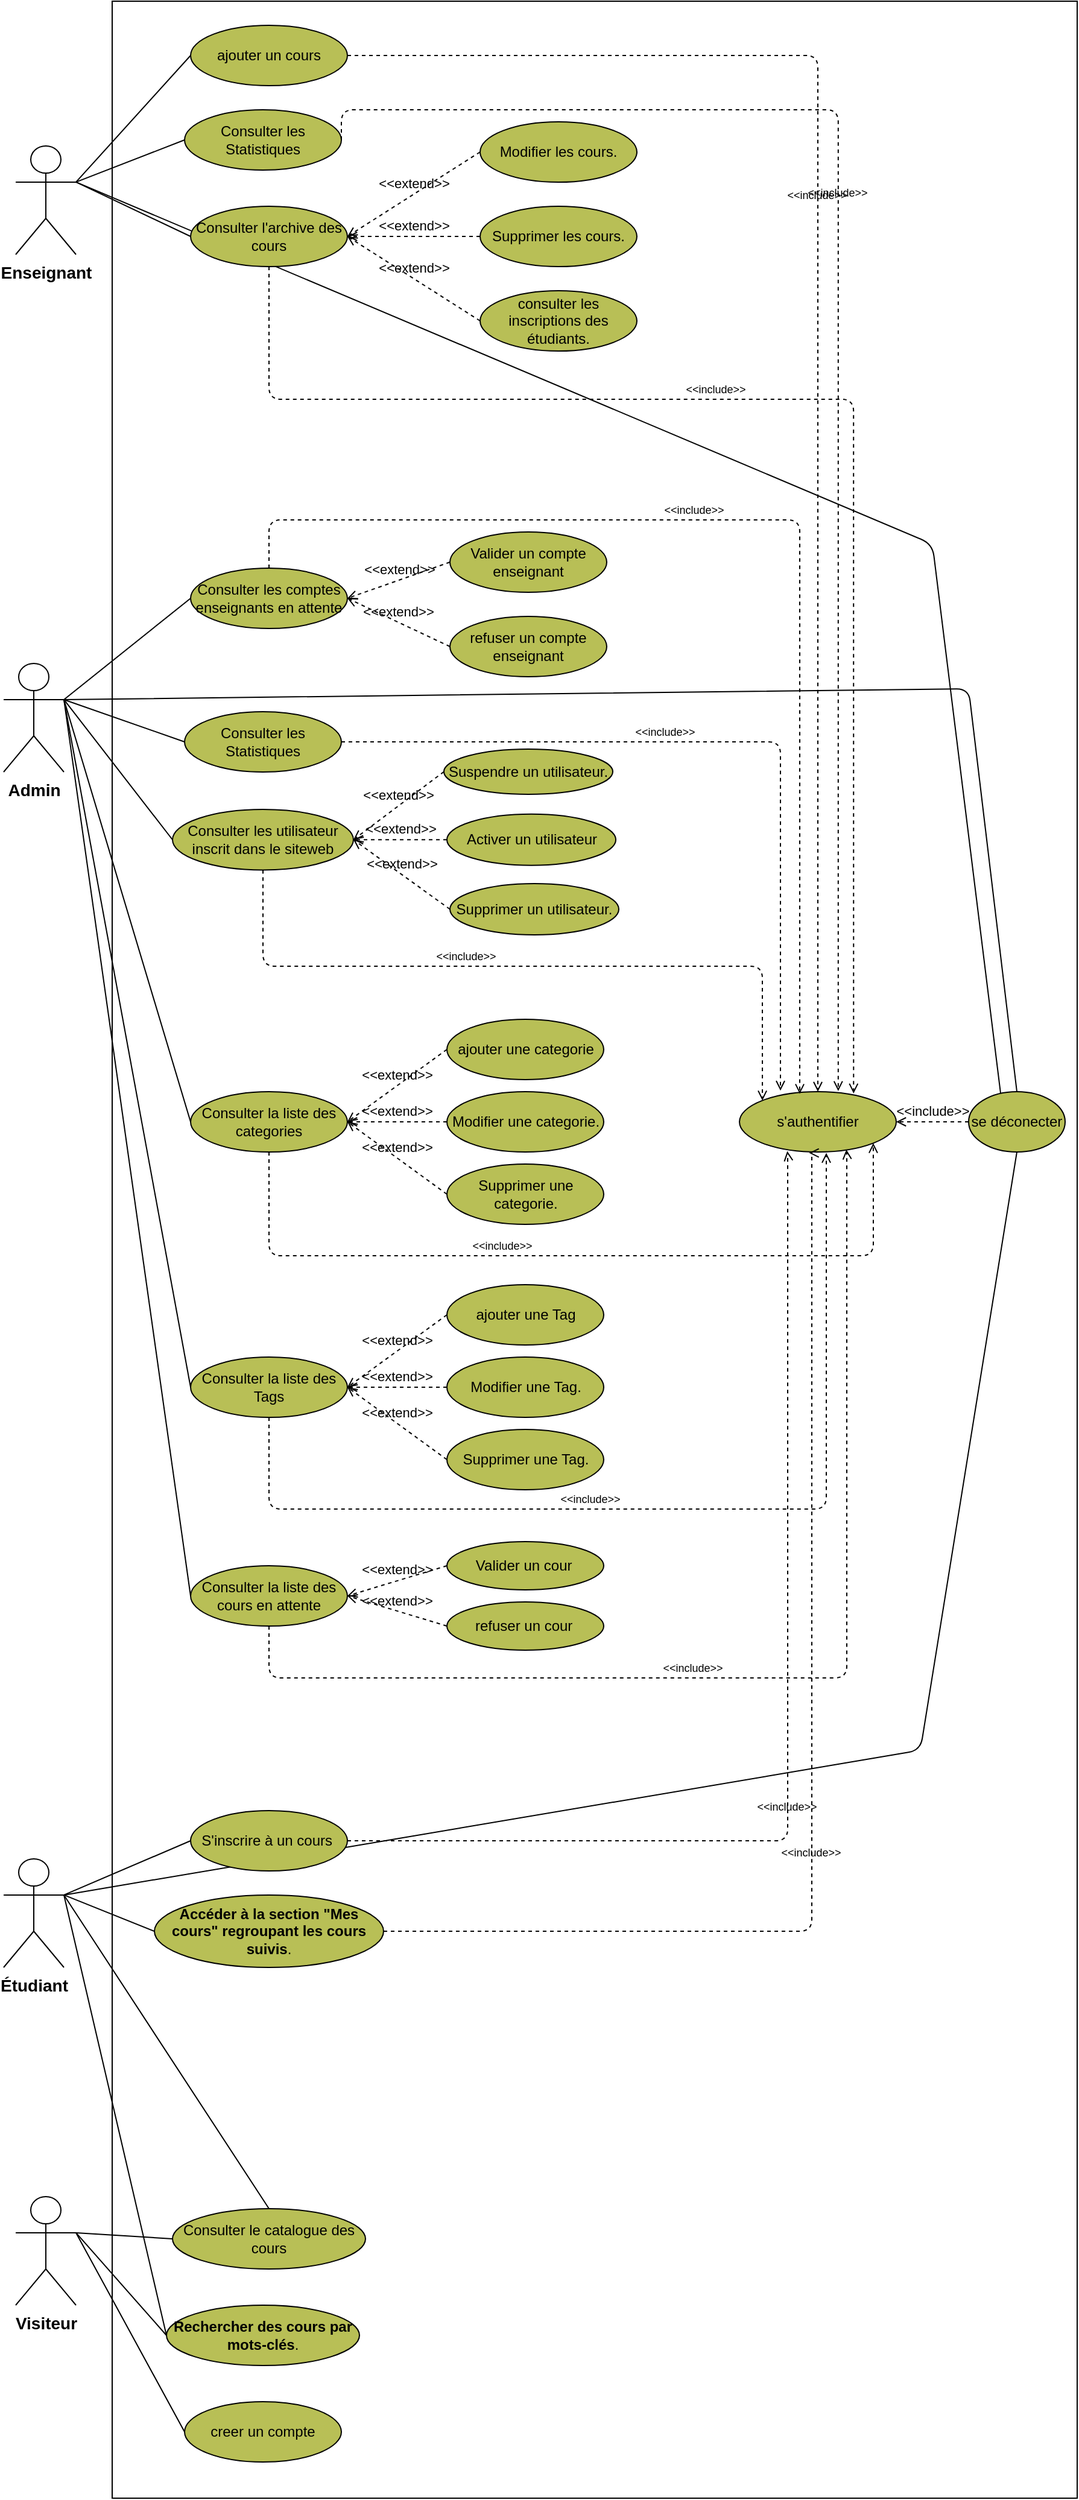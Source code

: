 <mxfile>
    <diagram id="_o7a_Rgqdpmq-Mc68ZD_" name="Page-1">
        <mxGraphModel dx="1980" dy="1408" grid="1" gridSize="10" guides="1" tooltips="1" connect="1" arrows="1" fold="1" page="1" pageScale="1" pageWidth="850" pageHeight="1100" math="0" shadow="0">
            <root>
                <mxCell id="0"/>
                <mxCell id="1" parent="0"/>
                <mxCell id="3" value="" style="rounded=0;whiteSpace=wrap;html=1;" parent="1" vertex="1">
                    <mxGeometry x="120" y="30" width="800" height="2070" as="geometry"/>
                </mxCell>
                <mxCell id="LYh1yNM5z3HZ3jnRtjPd-69" style="edgeStyle=none;html=1;exitX=1;exitY=0.333;exitDx=0;exitDy=0;exitPerimeter=0;endArrow=none;endFill=0;entryX=0;entryY=0.5;entryDx=0;entryDy=0;" parent="1" source="4" target="LYh1yNM5z3HZ3jnRtjPd-21" edge="1">
                    <mxGeometry relative="1" as="geometry">
                        <mxPoint x="160" y="1550" as="targetPoint"/>
                    </mxGeometry>
                </mxCell>
                <mxCell id="LYh1yNM5z3HZ3jnRtjPd-70" style="edgeStyle=none;html=1;exitX=1;exitY=0.333;exitDx=0;exitDy=0;exitPerimeter=0;entryX=0;entryY=0.5;entryDx=0;entryDy=0;endArrow=none;endFill=0;" parent="1" source="4" target="LYh1yNM5z3HZ3jnRtjPd-23" edge="1">
                    <mxGeometry relative="1" as="geometry">
                        <mxPoint x="154.68" y="1633.1" as="targetPoint"/>
                    </mxGeometry>
                </mxCell>
                <mxCell id="LYh1yNM5z3HZ3jnRtjPd-71" style="edgeStyle=none;html=1;exitX=1;exitY=0.333;exitDx=0;exitDy=0;exitPerimeter=0;entryX=0.5;entryY=0;entryDx=0;entryDy=0;endArrow=none;endFill=0;" parent="1" source="4" target="LYh1yNM5z3HZ3jnRtjPd-15" edge="1">
                    <mxGeometry relative="1" as="geometry">
                        <mxPoint x="150.0" y="1695" as="targetPoint"/>
                    </mxGeometry>
                </mxCell>
                <mxCell id="LYh1yNM5z3HZ3jnRtjPd-115" style="edgeStyle=none;html=1;exitX=1;exitY=0.333;exitDx=0;exitDy=0;exitPerimeter=0;entryX=0.5;entryY=1;entryDx=0;entryDy=0;endArrow=none;endFill=0;" parent="1" source="4" target="LYh1yNM5z3HZ3jnRtjPd-113" edge="1">
                    <mxGeometry relative="1" as="geometry">
                        <Array as="points">
                            <mxPoint x="790" y="1480"/>
                        </Array>
                    </mxGeometry>
                </mxCell>
                <mxCell id="4" value="&lt;span style=&quot;box-sizing: border-box; border: 0px solid; --tw-border-spacing-x: 0; --tw-border-spacing-y: 0; --tw-translate-x: 0; --tw-translate-y: 0; --tw-rotate: 0; --tw-skew-x: 0; --tw-skew-y: 0; --tw-scale-x: 1; --tw-scale-y: 1; --tw-pan-x: ; --tw-pan-y: ; --tw-pinch-zoom: ; --tw-scroll-snap-strictness: proximity; --tw-gradient-from-position: ; --tw-gradient-via-position: ; --tw-gradient-to-position: ; --tw-ordinal: ; --tw-slashed-zero: ; --tw-numeric-figure: ; --tw-numeric-spacing: ; --tw-numeric-fraction: ; --tw-ring-inset: ; --tw-ring-offset-width: 0px; --tw-ring-offset-color: #fff; --tw-ring-color: rgba(59,130,246,.5); --tw-ring-offset-shadow: 0 0 #0000; --tw-ring-shadow: 0 0 #0000; --tw-shadow: 0 0 #0000; --tw-shadow-colored: 0 0 #0000; --tw-blur: ; --tw-brightness: ; --tw-contrast: ; --tw-grayscale: ; --tw-hue-rotate: ; --tw-invert: ; --tw-saturate: ; --tw-sepia: ; --tw-drop-shadow: ; --tw-backdrop-blur: ; --tw-backdrop-brightness: ; --tw-backdrop-contrast: ; --tw-backdrop-grayscale: ; --tw-backdrop-hue-rotate: ; --tw-backdrop-invert: ; --tw-backdrop-opacity: ; --tw-backdrop-saturate: ; --tw-backdrop-sepia: ; --tw-contain-size: ; --tw-contain-layout: ; --tw-contain-paint: ; --tw-contain-style: ; font-weight: bolder; color: rgb(0, 0, 0); font-family: &amp;quot;Nunito Sans&amp;quot;, sans-serif; font-size: 14px; text-align: start; background-color: rgb(255, 255, 255);&quot;&gt;Étudiant&lt;/span&gt;" style="shape=umlActor;verticalLabelPosition=bottom;verticalAlign=top;html=1;outlineConnect=0;" parent="1" vertex="1">
                    <mxGeometry x="30" y="1570" width="50" height="90" as="geometry"/>
                </mxCell>
                <mxCell id="LYh1yNM5z3HZ3jnRtjPd-72" style="edgeStyle=none;html=1;exitX=1;exitY=0.333;exitDx=0;exitDy=0;exitPerimeter=0;entryX=0;entryY=0.5;entryDx=0;entryDy=0;endArrow=none;endFill=0;" parent="1" source="5" target="LYh1yNM5z3HZ3jnRtjPd-26" edge="1">
                    <mxGeometry relative="1" as="geometry"/>
                </mxCell>
                <mxCell id="LYh1yNM5z3HZ3jnRtjPd-73" style="edgeStyle=none;html=1;exitX=1;exitY=0.333;exitDx=0;exitDy=0;exitPerimeter=0;entryX=0;entryY=0.5;entryDx=0;entryDy=0;endArrow=none;endFill=0;" parent="1" source="5" target="LYh1yNM5z3HZ3jnRtjPd-30" edge="1">
                    <mxGeometry relative="1" as="geometry"/>
                </mxCell>
                <mxCell id="LYh1yNM5z3HZ3jnRtjPd-74" style="edgeStyle=none;html=1;exitX=1;exitY=0.333;exitDx=0;exitDy=0;exitPerimeter=0;entryX=0;entryY=0.5;entryDx=0;entryDy=0;endArrow=none;endFill=0;" parent="1" source="5" target="LYh1yNM5z3HZ3jnRtjPd-31" edge="1">
                    <mxGeometry relative="1" as="geometry"/>
                </mxCell>
                <mxCell id="LYh1yNM5z3HZ3jnRtjPd-117" style="edgeStyle=none;html=1;exitX=1;exitY=0.333;exitDx=0;exitDy=0;exitPerimeter=0;endArrow=none;endFill=0;entryX=0.332;entryY=0.035;entryDx=0;entryDy=0;entryPerimeter=0;" parent="1" source="5" target="LYh1yNM5z3HZ3jnRtjPd-113" edge="1">
                    <mxGeometry relative="1" as="geometry">
                        <Array as="points">
                            <mxPoint x="800" y="480"/>
                        </Array>
                    </mxGeometry>
                </mxCell>
                <mxCell id="5" value="&lt;span style=&quot;box-sizing: border-box; border: 0px solid; --tw-border-spacing-x: 0; --tw-border-spacing-y: 0; --tw-translate-x: 0; --tw-translate-y: 0; --tw-rotate: 0; --tw-skew-x: 0; --tw-skew-y: 0; --tw-scale-x: 1; --tw-scale-y: 1; --tw-pan-x: ; --tw-pan-y: ; --tw-pinch-zoom: ; --tw-scroll-snap-strictness: proximity; --tw-gradient-from-position: ; --tw-gradient-via-position: ; --tw-gradient-to-position: ; --tw-ordinal: ; --tw-slashed-zero: ; --tw-numeric-figure: ; --tw-numeric-spacing: ; --tw-numeric-fraction: ; --tw-ring-inset: ; --tw-ring-offset-width: 0px; --tw-ring-offset-color: #fff; --tw-ring-color: rgba(59,130,246,.5); --tw-ring-offset-shadow: 0 0 #0000; --tw-ring-shadow: 0 0 #0000; --tw-shadow: 0 0 #0000; --tw-shadow-colored: 0 0 #0000; --tw-blur: ; --tw-brightness: ; --tw-contrast: ; --tw-grayscale: ; --tw-hue-rotate: ; --tw-invert: ; --tw-saturate: ; --tw-sepia: ; --tw-drop-shadow: ; --tw-backdrop-blur: ; --tw-backdrop-brightness: ; --tw-backdrop-contrast: ; --tw-backdrop-grayscale: ; --tw-backdrop-hue-rotate: ; --tw-backdrop-invert: ; --tw-backdrop-opacity: ; --tw-backdrop-saturate: ; --tw-backdrop-sepia: ; --tw-contain-size: ; --tw-contain-layout: ; --tw-contain-paint: ; --tw-contain-style: ; font-weight: bolder; color: rgb(0, 0, 0); font-family: &amp;quot;Nunito Sans&amp;quot;, sans-serif; font-size: 14px; text-align: start; background-color: rgb(255, 255, 255);&quot;&gt;Enseignant&lt;/span&gt;" style="shape=umlActor;verticalLabelPosition=bottom;verticalAlign=top;html=1;outlineConnect=0;" parent="1" vertex="1">
                    <mxGeometry x="40" y="150" width="50" height="90" as="geometry"/>
                </mxCell>
                <mxCell id="LYh1yNM5z3HZ3jnRtjPd-61" style="edgeStyle=none;html=1;exitX=1;exitY=0.333;exitDx=0;exitDy=0;exitPerimeter=0;entryX=0;entryY=0.5;entryDx=0;entryDy=0;endArrow=none;endFill=0;" parent="1" source="6" target="LYh1yNM5z3HZ3jnRtjPd-43" edge="1">
                    <mxGeometry relative="1" as="geometry"/>
                </mxCell>
                <mxCell id="LYh1yNM5z3HZ3jnRtjPd-62" style="edgeStyle=none;html=1;exitX=1;exitY=0.333;exitDx=0;exitDy=0;exitPerimeter=0;entryX=0;entryY=0.5;entryDx=0;entryDy=0;endArrow=none;endFill=0;" parent="1" source="6" target="LYh1yNM5z3HZ3jnRtjPd-42" edge="1">
                    <mxGeometry relative="1" as="geometry"/>
                </mxCell>
                <mxCell id="LYh1yNM5z3HZ3jnRtjPd-63" style="edgeStyle=none;html=1;exitX=1;exitY=0.333;exitDx=0;exitDy=0;exitPerimeter=0;entryX=0;entryY=0.5;entryDx=0;entryDy=0;endArrow=none;endFill=0;" parent="1" source="6" target="LYh1yNM5z3HZ3jnRtjPd-36" edge="1">
                    <mxGeometry relative="1" as="geometry"/>
                </mxCell>
                <mxCell id="LYh1yNM5z3HZ3jnRtjPd-64" style="edgeStyle=none;html=1;exitX=1;exitY=0.333;exitDx=0;exitDy=0;exitPerimeter=0;entryX=0;entryY=0.5;entryDx=0;entryDy=0;endArrow=none;endFill=0;" parent="1" source="6" target="LYh1yNM5z3HZ3jnRtjPd-55" edge="1">
                    <mxGeometry relative="1" as="geometry"/>
                </mxCell>
                <mxCell id="LYh1yNM5z3HZ3jnRtjPd-65" style="edgeStyle=none;html=1;exitX=1;exitY=0.333;exitDx=0;exitDy=0;exitPerimeter=0;entryX=0;entryY=0.5;entryDx=0;entryDy=0;endArrow=none;endFill=0;" parent="1" source="6" target="LYh1yNM5z3HZ3jnRtjPd-56" edge="1">
                    <mxGeometry relative="1" as="geometry"/>
                </mxCell>
                <mxCell id="LYh1yNM5z3HZ3jnRtjPd-66" style="edgeStyle=none;html=1;exitX=1;exitY=0.333;exitDx=0;exitDy=0;exitPerimeter=0;entryX=0;entryY=0.5;entryDx=0;entryDy=0;endArrow=none;endFill=0;" parent="1" source="6" target="LYh1yNM5z3HZ3jnRtjPd-60" edge="1">
                    <mxGeometry relative="1" as="geometry"/>
                </mxCell>
                <mxCell id="LYh1yNM5z3HZ3jnRtjPd-116" style="edgeStyle=none;html=1;exitX=1;exitY=0.333;exitDx=0;exitDy=0;exitPerimeter=0;entryX=0.5;entryY=0;entryDx=0;entryDy=0;endArrow=none;endFill=0;" parent="1" source="6" target="LYh1yNM5z3HZ3jnRtjPd-113" edge="1">
                    <mxGeometry relative="1" as="geometry">
                        <Array as="points">
                            <mxPoint x="830" y="600"/>
                        </Array>
                    </mxGeometry>
                </mxCell>
                <mxCell id="6" value="&lt;span style=&quot;box-sizing: border-box; border: 0px solid; --tw-border-spacing-x: 0; --tw-border-spacing-y: 0; --tw-translate-x: 0; --tw-translate-y: 0; --tw-rotate: 0; --tw-skew-x: 0; --tw-skew-y: 0; --tw-scale-x: 1; --tw-scale-y: 1; --tw-pan-x: ; --tw-pan-y: ; --tw-pinch-zoom: ; --tw-scroll-snap-strictness: proximity; --tw-gradient-from-position: ; --tw-gradient-via-position: ; --tw-gradient-to-position: ; --tw-ordinal: ; --tw-slashed-zero: ; --tw-numeric-figure: ; --tw-numeric-spacing: ; --tw-numeric-fraction: ; --tw-ring-inset: ; --tw-ring-offset-width: 0px; --tw-ring-offset-color: #fff; --tw-ring-color: rgba(59,130,246,.5); --tw-ring-offset-shadow: 0 0 #0000; --tw-ring-shadow: 0 0 #0000; --tw-shadow: 0 0 #0000; --tw-shadow-colored: 0 0 #0000; --tw-blur: ; --tw-brightness: ; --tw-contrast: ; --tw-grayscale: ; --tw-hue-rotate: ; --tw-invert: ; --tw-saturate: ; --tw-sepia: ; --tw-drop-shadow: ; --tw-backdrop-blur: ; --tw-backdrop-brightness: ; --tw-backdrop-contrast: ; --tw-backdrop-grayscale: ; --tw-backdrop-hue-rotate: ; --tw-backdrop-invert: ; --tw-backdrop-opacity: ; --tw-backdrop-saturate: ; --tw-backdrop-sepia: ; --tw-contain-size: ; --tw-contain-layout: ; --tw-contain-paint: ; --tw-contain-style: ; font-weight: bolder; color: rgb(0, 0, 0); font-family: &amp;quot;Nunito Sans&amp;quot;, sans-serif; font-size: 14px; text-align: start; background-color: rgb(255, 255, 255);&quot;&gt;Admin&lt;/span&gt;" style="shape=umlActor;verticalLabelPosition=bottom;verticalAlign=top;html=1;outlineConnect=0;" parent="1" vertex="1">
                    <mxGeometry x="30" y="579" width="50" height="90" as="geometry"/>
                </mxCell>
                <mxCell id="LYh1yNM5z3HZ3jnRtjPd-67" style="edgeStyle=none;html=1;exitX=1;exitY=0.333;exitDx=0;exitDy=0;exitPerimeter=0;entryX=0;entryY=0.5;entryDx=0;entryDy=0;endArrow=none;endFill=0;" parent="1" source="7" target="LYh1yNM5z3HZ3jnRtjPd-15" edge="1">
                    <mxGeometry relative="1" as="geometry"/>
                </mxCell>
                <mxCell id="LYh1yNM5z3HZ3jnRtjPd-68" style="edgeStyle=none;html=1;exitX=1;exitY=0.333;exitDx=0;exitDy=0;exitPerimeter=0;entryX=0;entryY=0.5;entryDx=0;entryDy=0;endArrow=none;endFill=0;" parent="1" source="7" target="LYh1yNM5z3HZ3jnRtjPd-17" edge="1">
                    <mxGeometry relative="1" as="geometry"/>
                </mxCell>
                <mxCell id="LYh1yNM5z3HZ3jnRtjPd-112" style="edgeStyle=none;html=1;exitX=1;exitY=0.333;exitDx=0;exitDy=0;exitPerimeter=0;entryX=0;entryY=0.5;entryDx=0;entryDy=0;endArrow=none;endFill=0;" parent="1" source="7" target="LYh1yNM5z3HZ3jnRtjPd-111" edge="1">
                    <mxGeometry relative="1" as="geometry"/>
                </mxCell>
                <mxCell id="7" value="&lt;span style=&quot;box-sizing: border-box; border: 0px solid; --tw-border-spacing-x: 0; --tw-border-spacing-y: 0; --tw-translate-x: 0; --tw-translate-y: 0; --tw-rotate: 0; --tw-skew-x: 0; --tw-skew-y: 0; --tw-scale-x: 1; --tw-scale-y: 1; --tw-pan-x: ; --tw-pan-y: ; --tw-pinch-zoom: ; --tw-scroll-snap-strictness: proximity; --tw-gradient-from-position: ; --tw-gradient-via-position: ; --tw-gradient-to-position: ; --tw-ordinal: ; --tw-slashed-zero: ; --tw-numeric-figure: ; --tw-numeric-spacing: ; --tw-numeric-fraction: ; --tw-ring-inset: ; --tw-ring-offset-width: 0px; --tw-ring-offset-color: #fff; --tw-ring-color: rgba(59,130,246,.5); --tw-ring-offset-shadow: 0 0 #0000; --tw-ring-shadow: 0 0 #0000; --tw-shadow: 0 0 #0000; --tw-shadow-colored: 0 0 #0000; --tw-blur: ; --tw-brightness: ; --tw-contrast: ; --tw-grayscale: ; --tw-hue-rotate: ; --tw-invert: ; --tw-saturate: ; --tw-sepia: ; --tw-drop-shadow: ; --tw-backdrop-blur: ; --tw-backdrop-brightness: ; --tw-backdrop-contrast: ; --tw-backdrop-grayscale: ; --tw-backdrop-hue-rotate: ; --tw-backdrop-invert: ; --tw-backdrop-opacity: ; --tw-backdrop-saturate: ; --tw-backdrop-sepia: ; --tw-contain-size: ; --tw-contain-layout: ; --tw-contain-paint: ; --tw-contain-style: ; font-weight: bolder; color: rgb(0, 0, 0); font-family: &amp;quot;Nunito Sans&amp;quot;, sans-serif; font-size: 14px; text-align: start; background-color: rgb(255, 255, 255);&quot;&gt;Visiteur&lt;/span&gt;" style="shape=umlActor;verticalLabelPosition=bottom;verticalAlign=top;html=1;outlineConnect=0;" parent="1" vertex="1">
                    <mxGeometry x="40" y="1850" width="50" height="90" as="geometry"/>
                </mxCell>
                <mxCell id="LYh1yNM5z3HZ3jnRtjPd-15" value="Consulter le catalogue des cours" style="ellipse;whiteSpace=wrap;html=1;fillColor=#B8BF56;" parent="1" vertex="1">
                    <mxGeometry x="170" y="1860" width="160" height="50" as="geometry"/>
                </mxCell>
                <mxCell id="LYh1yNM5z3HZ3jnRtjPd-17" value="&lt;strong&gt;Rechercher des cours par mots-clés&lt;/strong&gt;." style="ellipse;whiteSpace=wrap;html=1;fillColor=#B8BF56;" parent="1" vertex="1">
                    <mxGeometry x="165" y="1940" width="160" height="50" as="geometry"/>
                </mxCell>
                <mxCell id="LYh1yNM5z3HZ3jnRtjPd-21" value="S'inscrire à un cours&amp;nbsp;" style="ellipse;whiteSpace=wrap;html=1;fillColor=#B8BF56;" parent="1" vertex="1">
                    <mxGeometry x="185" y="1530" width="130" height="50" as="geometry"/>
                </mxCell>
                <mxCell id="LYh1yNM5z3HZ3jnRtjPd-23" value="&lt;strong&gt;Accéder à la section &quot;Mes cours&quot; regroupant les cours suivis&lt;/strong&gt;." style="ellipse;whiteSpace=wrap;html=1;fillColor=#B8BF56;" parent="1" vertex="1">
                    <mxGeometry x="155" y="1600" width="190" height="60" as="geometry"/>
                </mxCell>
                <mxCell id="LYh1yNM5z3HZ3jnRtjPd-26" value="ajouter un cours" style="ellipse;whiteSpace=wrap;html=1;fillColor=#B8BF56;" parent="1" vertex="1">
                    <mxGeometry x="185" y="50" width="130" height="50" as="geometry"/>
                </mxCell>
                <mxCell id="LYh1yNM5z3HZ3jnRtjPd-27" value="Supprimer les cours." style="ellipse;whiteSpace=wrap;html=1;fillColor=#B8BF56;" parent="1" vertex="1">
                    <mxGeometry x="425" y="200" width="130" height="50" as="geometry"/>
                </mxCell>
                <mxCell id="LYh1yNM5z3HZ3jnRtjPd-29" value="Modifier les cours." style="ellipse;whiteSpace=wrap;html=1;fillColor=#B8BF56;" parent="1" vertex="1">
                    <mxGeometry x="425" y="130" width="130" height="50" as="geometry"/>
                </mxCell>
                <mxCell id="LYh1yNM5z3HZ3jnRtjPd-30" value="Consulter les Statistiques" style="ellipse;whiteSpace=wrap;html=1;fillColor=#B8BF56;" parent="1" vertex="1">
                    <mxGeometry x="180" y="120" width="130" height="50" as="geometry"/>
                </mxCell>
                <mxCell id="LYh1yNM5z3HZ3jnRtjPd-31" value="Consulter l'archive des cours" style="ellipse;whiteSpace=wrap;html=1;fillColor=#B8BF56;" parent="1" vertex="1">
                    <mxGeometry x="185" y="200" width="130" height="50" as="geometry"/>
                </mxCell>
                <mxCell id="LYh1yNM5z3HZ3jnRtjPd-32" value="consulter les inscriptions des étudiants." style="ellipse;whiteSpace=wrap;html=1;fillColor=#B8BF56;" parent="1" vertex="1">
                    <mxGeometry x="425" y="270" width="130" height="50" as="geometry"/>
                </mxCell>
                <mxCell id="LYh1yNM5z3HZ3jnRtjPd-33" value="Valider un compte enseignant" style="ellipse;whiteSpace=wrap;html=1;fillColor=#B8BF56;" parent="1" vertex="1">
                    <mxGeometry x="400" y="470" width="130" height="50" as="geometry"/>
                </mxCell>
                <mxCell id="LYh1yNM5z3HZ3jnRtjPd-36" value="Consulter les utilisateur inscrit dans le siteweb" style="ellipse;whiteSpace=wrap;html=1;fillColor=#B8BF56;" parent="1" vertex="1">
                    <mxGeometry x="170" y="700" width="150" height="50.25" as="geometry"/>
                </mxCell>
                <mxCell id="LYh1yNM5z3HZ3jnRtjPd-38" value="Activer un utilisateur" style="ellipse;whiteSpace=wrap;html=1;fillColor=#B8BF56;" parent="1" vertex="1">
                    <mxGeometry x="397.5" y="703.88" width="140" height="42.5" as="geometry"/>
                </mxCell>
                <mxCell id="LYh1yNM5z3HZ3jnRtjPd-40" value="Supprimer un utilisateur." style="ellipse;whiteSpace=wrap;html=1;fillColor=#B8BF56;" parent="1" vertex="1">
                    <mxGeometry x="400" y="761.5" width="140" height="42.5" as="geometry"/>
                </mxCell>
                <mxCell id="LYh1yNM5z3HZ3jnRtjPd-41" value="Suspendre un utilisateur." style="ellipse;whiteSpace=wrap;html=1;fillColor=#B8BF56;" parent="1" vertex="1">
                    <mxGeometry x="395" y="650" width="140" height="37.5" as="geometry"/>
                </mxCell>
                <mxCell id="LYh1yNM5z3HZ3jnRtjPd-42" value="Consulter les Statistiques" style="ellipse;whiteSpace=wrap;html=1;fillColor=#B8BF56;" parent="1" vertex="1">
                    <mxGeometry x="180" y="619" width="130" height="50" as="geometry"/>
                </mxCell>
                <mxCell id="LYh1yNM5z3HZ3jnRtjPd-43" value="Consulter les comptes enseignants en attente" style="ellipse;whiteSpace=wrap;html=1;fillColor=#B8BF56;" parent="1" vertex="1">
                    <mxGeometry x="185" y="500" width="130" height="50" as="geometry"/>
                </mxCell>
                <mxCell id="LYh1yNM5z3HZ3jnRtjPd-45" value="refuser un compte enseignant" style="ellipse;whiteSpace=wrap;html=1;fillColor=#B8BF56;" parent="1" vertex="1">
                    <mxGeometry x="400" y="540" width="130" height="50" as="geometry"/>
                </mxCell>
                <mxCell id="LYh1yNM5z3HZ3jnRtjPd-46" value="ajouter une categorie" style="ellipse;whiteSpace=wrap;html=1;fillColor=#B8BF56;" parent="1" vertex="1">
                    <mxGeometry x="397.5" y="874" width="130" height="50" as="geometry"/>
                </mxCell>
                <mxCell id="LYh1yNM5z3HZ3jnRtjPd-47" value="Supprimer une categorie." style="ellipse;whiteSpace=wrap;html=1;fillColor=#B8BF56;" parent="1" vertex="1">
                    <mxGeometry x="397.5" y="994" width="130" height="50" as="geometry"/>
                </mxCell>
                <mxCell id="LYh1yNM5z3HZ3jnRtjPd-48" value="Modifier une categorie." style="ellipse;whiteSpace=wrap;html=1;fillColor=#B8BF56;" parent="1" vertex="1">
                    <mxGeometry x="397.5" y="934" width="130" height="50" as="geometry"/>
                </mxCell>
                <mxCell id="LYh1yNM5z3HZ3jnRtjPd-49" value="ajouter une Tag" style="ellipse;whiteSpace=wrap;html=1;fillColor=#B8BF56;" parent="1" vertex="1">
                    <mxGeometry x="397.5" y="1094" width="130" height="50" as="geometry"/>
                </mxCell>
                <mxCell id="LYh1yNM5z3HZ3jnRtjPd-50" value="Supprimer une Tag." style="ellipse;whiteSpace=wrap;html=1;fillColor=#B8BF56;" parent="1" vertex="1">
                    <mxGeometry x="397.5" y="1214" width="130" height="50" as="geometry"/>
                </mxCell>
                <mxCell id="LYh1yNM5z3HZ3jnRtjPd-51" value="Modifier une Tag." style="ellipse;whiteSpace=wrap;html=1;fillColor=#B8BF56;" parent="1" vertex="1">
                    <mxGeometry x="397.5" y="1154" width="130" height="50" as="geometry"/>
                </mxCell>
                <mxCell id="LYh1yNM5z3HZ3jnRtjPd-52" value="Valider un cour&amp;nbsp;" style="ellipse;whiteSpace=wrap;html=1;fillColor=#B8BF56;" parent="1" vertex="1">
                    <mxGeometry x="397.5" y="1307" width="130" height="40" as="geometry"/>
                </mxCell>
                <mxCell id="LYh1yNM5z3HZ3jnRtjPd-53" value="refuser un cour&amp;nbsp;" style="ellipse;whiteSpace=wrap;html=1;fillColor=#B8BF56;" parent="1" vertex="1">
                    <mxGeometry x="397.5" y="1357" width="130" height="40" as="geometry"/>
                </mxCell>
                <mxCell id="LYh1yNM5z3HZ3jnRtjPd-55" value="Consulter la liste des categories" style="ellipse;whiteSpace=wrap;html=1;fillColor=#B8BF56;" parent="1" vertex="1">
                    <mxGeometry x="185" y="934" width="130" height="50" as="geometry"/>
                </mxCell>
                <mxCell id="LYh1yNM5z3HZ3jnRtjPd-56" value="Consulter la liste des Tags" style="ellipse;whiteSpace=wrap;html=1;fillColor=#B8BF56;" parent="1" vertex="1">
                    <mxGeometry x="185" y="1154" width="130" height="50" as="geometry"/>
                </mxCell>
                <mxCell id="LYh1yNM5z3HZ3jnRtjPd-60" value="Consulter la liste des cours en attente" style="ellipse;whiteSpace=wrap;html=1;fillColor=#B8BF56;" parent="1" vertex="1">
                    <mxGeometry x="185" y="1327" width="130" height="50" as="geometry"/>
                </mxCell>
                <mxCell id="LYh1yNM5z3HZ3jnRtjPd-75" style="edgeStyle=none;html=1;exitX=1;exitY=0.333;exitDx=0;exitDy=0;exitPerimeter=0;entryX=0;entryY=0.5;entryDx=0;entryDy=0;endArrow=none;endFill=0;" parent="1" source="4" target="LYh1yNM5z3HZ3jnRtjPd-17" edge="1">
                    <mxGeometry relative="1" as="geometry">
                        <mxPoint x="90.0" y="1610" as="sourcePoint"/>
                        <mxPoint x="270.0" y="1870" as="targetPoint"/>
                    </mxGeometry>
                </mxCell>
                <mxCell id="LYh1yNM5z3HZ3jnRtjPd-77" value="&amp;lt;&amp;lt;extend&amp;gt;&amp;gt;" style="html=1;verticalAlign=bottom;labelBackgroundColor=none;endArrow=open;endFill=0;dashed=1;entryX=1;entryY=0.5;entryDx=0;entryDy=0;exitX=0;exitY=0.5;exitDx=0;exitDy=0;" parent="1" source="LYh1yNM5z3HZ3jnRtjPd-29" target="LYh1yNM5z3HZ3jnRtjPd-31" edge="1">
                    <mxGeometry width="160" relative="1" as="geometry">
                        <mxPoint x="420" y="310" as="sourcePoint"/>
                        <mxPoint x="580" y="310" as="targetPoint"/>
                        <mxPoint as="offset"/>
                    </mxGeometry>
                </mxCell>
                <mxCell id="LYh1yNM5z3HZ3jnRtjPd-78" value="&amp;lt;&amp;lt;extend&amp;gt;&amp;gt;" style="html=1;verticalAlign=bottom;labelBackgroundColor=none;endArrow=open;endFill=0;dashed=1;exitX=0;exitY=0.5;exitDx=0;exitDy=0;entryX=1;entryY=0.5;entryDx=0;entryDy=0;" parent="1" source="LYh1yNM5z3HZ3jnRtjPd-27" target="LYh1yNM5z3HZ3jnRtjPd-31" edge="1">
                    <mxGeometry width="160" relative="1" as="geometry">
                        <mxPoint x="375.0" y="200.0" as="sourcePoint"/>
                        <mxPoint x="320" y="230" as="targetPoint"/>
                        <mxPoint as="offset"/>
                    </mxGeometry>
                </mxCell>
                <mxCell id="LYh1yNM5z3HZ3jnRtjPd-80" value="&amp;lt;&amp;lt;extend&amp;gt;&amp;gt;" style="html=1;verticalAlign=bottom;labelBackgroundColor=none;endArrow=open;endFill=0;dashed=1;exitX=0;exitY=0.5;exitDx=0;exitDy=0;entryX=1;entryY=0.5;entryDx=0;entryDy=0;" parent="1" source="LYh1yNM5z3HZ3jnRtjPd-32" target="LYh1yNM5z3HZ3jnRtjPd-31" edge="1">
                    <mxGeometry width="160" relative="1" as="geometry">
                        <mxPoint x="360.0" y="245" as="sourcePoint"/>
                        <mxPoint x="325.0" y="235.0" as="targetPoint"/>
                        <mxPoint as="offset"/>
                    </mxGeometry>
                </mxCell>
                <mxCell id="LYh1yNM5z3HZ3jnRtjPd-81" value="&amp;lt;&amp;lt;extend&amp;gt;&amp;gt;" style="html=1;verticalAlign=bottom;labelBackgroundColor=none;endArrow=open;endFill=0;dashed=1;entryX=1;entryY=0.5;entryDx=0;entryDy=0;exitX=0;exitY=0.5;exitDx=0;exitDy=0;" parent="1" source="LYh1yNM5z3HZ3jnRtjPd-38" target="LYh1yNM5z3HZ3jnRtjPd-36" edge="1">
                    <mxGeometry width="160" relative="1" as="geometry">
                        <mxPoint x="365" y="665.0" as="sourcePoint"/>
                        <mxPoint x="255" y="735" as="targetPoint"/>
                        <mxPoint as="offset"/>
                    </mxGeometry>
                </mxCell>
                <mxCell id="LYh1yNM5z3HZ3jnRtjPd-82" value="&amp;lt;&amp;lt;extend&amp;gt;&amp;gt;" style="html=1;verticalAlign=bottom;labelBackgroundColor=none;endArrow=open;endFill=0;dashed=1;exitX=0;exitY=0.5;exitDx=0;exitDy=0;entryX=1;entryY=0.5;entryDx=0;entryDy=0;" parent="1" source="LYh1yNM5z3HZ3jnRtjPd-41" target="LYh1yNM5z3HZ3jnRtjPd-36" edge="1">
                    <mxGeometry width="160" relative="1" as="geometry">
                        <mxPoint x="365" y="735" as="sourcePoint"/>
                        <mxPoint x="255" y="735" as="targetPoint"/>
                        <mxPoint as="offset"/>
                    </mxGeometry>
                </mxCell>
                <mxCell id="LYh1yNM5z3HZ3jnRtjPd-83" value="&amp;lt;&amp;lt;extend&amp;gt;&amp;gt;" style="html=1;verticalAlign=bottom;labelBackgroundColor=none;endArrow=open;endFill=0;dashed=1;exitX=0;exitY=0.5;exitDx=0;exitDy=0;entryX=1;entryY=0.5;entryDx=0;entryDy=0;" parent="1" source="LYh1yNM5z3HZ3jnRtjPd-40" target="LYh1yNM5z3HZ3jnRtjPd-36" edge="1">
                    <mxGeometry width="160" relative="1" as="geometry">
                        <mxPoint x="365" y="805" as="sourcePoint"/>
                        <mxPoint x="255" y="735" as="targetPoint"/>
                        <mxPoint as="offset"/>
                    </mxGeometry>
                </mxCell>
                <mxCell id="LYh1yNM5z3HZ3jnRtjPd-84" value="&amp;lt;&amp;lt;extend&amp;gt;&amp;gt;" style="html=1;verticalAlign=bottom;labelBackgroundColor=none;endArrow=open;endFill=0;dashed=1;entryX=1;entryY=0.5;entryDx=0;entryDy=0;exitX=0;exitY=0.5;exitDx=0;exitDy=0;" parent="1" source="LYh1yNM5z3HZ3jnRtjPd-46" target="LYh1yNM5z3HZ3jnRtjPd-55" edge="1">
                    <mxGeometry width="160" relative="1" as="geometry">
                        <mxPoint x="405" y="895.0" as="sourcePoint"/>
                        <mxPoint x="295" y="965" as="targetPoint"/>
                        <mxPoint as="offset"/>
                    </mxGeometry>
                </mxCell>
                <mxCell id="LYh1yNM5z3HZ3jnRtjPd-85" value="&amp;lt;&amp;lt;extend&amp;gt;&amp;gt;" style="html=1;verticalAlign=bottom;labelBackgroundColor=none;endArrow=open;endFill=0;dashed=1;exitX=0;exitY=0.5;exitDx=0;exitDy=0;entryX=1;entryY=0.5;entryDx=0;entryDy=0;" parent="1" source="LYh1yNM5z3HZ3jnRtjPd-48" target="LYh1yNM5z3HZ3jnRtjPd-55" edge="1">
                    <mxGeometry width="160" relative="1" as="geometry">
                        <mxPoint x="405" y="965" as="sourcePoint"/>
                        <mxPoint x="295" y="965" as="targetPoint"/>
                        <mxPoint as="offset"/>
                    </mxGeometry>
                </mxCell>
                <mxCell id="LYh1yNM5z3HZ3jnRtjPd-86" value="&amp;lt;&amp;lt;extend&amp;gt;&amp;gt;" style="html=1;verticalAlign=bottom;labelBackgroundColor=none;endArrow=open;endFill=0;dashed=1;exitX=0;exitY=0.5;exitDx=0;exitDy=0;entryX=1;entryY=0.5;entryDx=0;entryDy=0;" parent="1" source="LYh1yNM5z3HZ3jnRtjPd-47" target="LYh1yNM5z3HZ3jnRtjPd-55" edge="1">
                    <mxGeometry width="160" relative="1" as="geometry">
                        <mxPoint x="405" y="1035" as="sourcePoint"/>
                        <mxPoint x="295" y="965" as="targetPoint"/>
                        <mxPoint as="offset"/>
                    </mxGeometry>
                </mxCell>
                <mxCell id="LYh1yNM5z3HZ3jnRtjPd-87" value="&amp;lt;&amp;lt;extend&amp;gt;&amp;gt;" style="html=1;verticalAlign=bottom;labelBackgroundColor=none;endArrow=open;endFill=0;dashed=1;entryX=1;entryY=0.5;entryDx=0;entryDy=0;exitX=0;exitY=0.5;exitDx=0;exitDy=0;" parent="1" source="LYh1yNM5z3HZ3jnRtjPd-49" target="LYh1yNM5z3HZ3jnRtjPd-56" edge="1">
                    <mxGeometry width="160" relative="1" as="geometry">
                        <mxPoint x="385" y="1115" as="sourcePoint"/>
                        <mxPoint x="275" y="1185" as="targetPoint"/>
                        <mxPoint as="offset"/>
                    </mxGeometry>
                </mxCell>
                <mxCell id="LYh1yNM5z3HZ3jnRtjPd-88" value="&amp;lt;&amp;lt;extend&amp;gt;&amp;gt;" style="html=1;verticalAlign=bottom;labelBackgroundColor=none;endArrow=open;endFill=0;dashed=1;exitX=0;exitY=0.5;exitDx=0;exitDy=0;entryX=1;entryY=0.5;entryDx=0;entryDy=0;" parent="1" source="LYh1yNM5z3HZ3jnRtjPd-51" target="LYh1yNM5z3HZ3jnRtjPd-56" edge="1">
                    <mxGeometry width="160" relative="1" as="geometry">
                        <mxPoint x="385" y="1185" as="sourcePoint"/>
                        <mxPoint x="275" y="1185" as="targetPoint"/>
                        <mxPoint as="offset"/>
                    </mxGeometry>
                </mxCell>
                <mxCell id="LYh1yNM5z3HZ3jnRtjPd-89" value="&amp;lt;&amp;lt;extend&amp;gt;&amp;gt;" style="html=1;verticalAlign=bottom;labelBackgroundColor=none;endArrow=open;endFill=0;dashed=1;exitX=0;exitY=0.5;exitDx=0;exitDy=0;entryX=1;entryY=0.5;entryDx=0;entryDy=0;" parent="1" source="LYh1yNM5z3HZ3jnRtjPd-50" target="LYh1yNM5z3HZ3jnRtjPd-56" edge="1">
                    <mxGeometry width="160" relative="1" as="geometry">
                        <mxPoint x="385" y="1255" as="sourcePoint"/>
                        <mxPoint x="275" y="1185" as="targetPoint"/>
                        <mxPoint as="offset"/>
                    </mxGeometry>
                </mxCell>
                <mxCell id="LYh1yNM5z3HZ3jnRtjPd-90" value="&amp;lt;&amp;lt;extend&amp;gt;&amp;gt;" style="html=1;verticalAlign=bottom;labelBackgroundColor=none;endArrow=open;endFill=0;dashed=1;entryX=1;entryY=0.5;entryDx=0;entryDy=0;exitX=0;exitY=0.5;exitDx=0;exitDy=0;" parent="1" source="LYh1yNM5z3HZ3jnRtjPd-33" target="LYh1yNM5z3HZ3jnRtjPd-43" edge="1">
                    <mxGeometry width="160" relative="1" as="geometry">
                        <mxPoint x="405" y="456.0" as="sourcePoint"/>
                        <mxPoint x="295" y="526" as="targetPoint"/>
                        <mxPoint as="offset"/>
                    </mxGeometry>
                </mxCell>
                <mxCell id="LYh1yNM5z3HZ3jnRtjPd-91" value="&amp;lt;&amp;lt;extend&amp;gt;&amp;gt;" style="html=1;verticalAlign=bottom;labelBackgroundColor=none;endArrow=open;endFill=0;dashed=1;exitX=0;exitY=0.5;exitDx=0;exitDy=0;entryX=1;entryY=0.5;entryDx=0;entryDy=0;" parent="1" source="LYh1yNM5z3HZ3jnRtjPd-45" target="LYh1yNM5z3HZ3jnRtjPd-43" edge="1">
                    <mxGeometry width="160" relative="1" as="geometry">
                        <mxPoint x="405" y="526" as="sourcePoint"/>
                        <mxPoint x="295" y="526" as="targetPoint"/>
                        <mxPoint as="offset"/>
                    </mxGeometry>
                </mxCell>
                <mxCell id="LYh1yNM5z3HZ3jnRtjPd-93" value="&amp;lt;&amp;lt;extend&amp;gt;&amp;gt;" style="html=1;verticalAlign=bottom;labelBackgroundColor=none;endArrow=open;endFill=0;dashed=1;entryX=1;entryY=0.5;entryDx=0;entryDy=0;exitX=0;exitY=0.5;exitDx=0;exitDy=0;" parent="1" source="LYh1yNM5z3HZ3jnRtjPd-52" target="LYh1yNM5z3HZ3jnRtjPd-60" edge="1">
                    <mxGeometry width="160" relative="1" as="geometry">
                        <mxPoint x="395" y="1266" as="sourcePoint"/>
                        <mxPoint x="285" y="1336" as="targetPoint"/>
                        <mxPoint as="offset"/>
                    </mxGeometry>
                </mxCell>
                <mxCell id="LYh1yNM5z3HZ3jnRtjPd-94" value="&amp;lt;&amp;lt;extend&amp;gt;&amp;gt;" style="html=1;verticalAlign=bottom;labelBackgroundColor=none;endArrow=open;endFill=0;dashed=1;exitX=0;exitY=0.5;exitDx=0;exitDy=0;entryX=1;entryY=0.5;entryDx=0;entryDy=0;" parent="1" source="LYh1yNM5z3HZ3jnRtjPd-53" target="LYh1yNM5z3HZ3jnRtjPd-60" edge="1">
                    <mxGeometry width="160" relative="1" as="geometry">
                        <mxPoint x="395" y="1336" as="sourcePoint"/>
                        <mxPoint x="320" y="1350" as="targetPoint"/>
                        <mxPoint as="offset"/>
                    </mxGeometry>
                </mxCell>
                <mxCell id="LYh1yNM5z3HZ3jnRtjPd-97" value="s'authentifier" style="ellipse;whiteSpace=wrap;html=1;fillColor=#B8BF56;" parent="1" vertex="1">
                    <mxGeometry x="640" y="934" width="130" height="50" as="geometry"/>
                </mxCell>
                <mxCell id="LYh1yNM5z3HZ3jnRtjPd-98" value="&amp;lt;&amp;lt;include&amp;gt;&amp;gt;" style="html=1;verticalAlign=bottom;labelBackgroundColor=none;endArrow=open;endFill=0;dashed=1;fontSize=9;exitX=1;exitY=0.5;exitDx=0;exitDy=0;edgeStyle=orthogonalEdgeStyle;entryX=0.5;entryY=0;entryDx=0;entryDy=0;" parent="1" source="LYh1yNM5z3HZ3jnRtjPd-26" target="LYh1yNM5z3HZ3jnRtjPd-97" edge="1">
                    <mxGeometry x="-0.178" width="160" relative="1" as="geometry">
                        <mxPoint x="360" y="80.0" as="sourcePoint"/>
                        <mxPoint x="830" y="-30" as="targetPoint"/>
                        <mxPoint x="-1" as="offset"/>
                        <Array as="points">
                            <mxPoint x="705" y="75"/>
                        </Array>
                    </mxGeometry>
                </mxCell>
                <mxCell id="LYh1yNM5z3HZ3jnRtjPd-100" value="&amp;lt;&amp;lt;include&amp;gt;&amp;gt;" style="html=1;verticalAlign=bottom;labelBackgroundColor=none;endArrow=open;endFill=0;dashed=1;fontSize=9;exitX=1;exitY=0.5;exitDx=0;exitDy=0;edgeStyle=orthogonalEdgeStyle;entryX=0.63;entryY=-0.011;entryDx=0;entryDy=0;entryPerimeter=0;" parent="1" source="LYh1yNM5z3HZ3jnRtjPd-30" target="LYh1yNM5z3HZ3jnRtjPd-97" edge="1">
                    <mxGeometry x="-0.178" width="160" relative="1" as="geometry">
                        <mxPoint x="324" y="85" as="sourcePoint"/>
                        <mxPoint x="714" y="944" as="targetPoint"/>
                        <mxPoint x="-1" as="offset"/>
                        <Array as="points">
                            <mxPoint x="310" y="120"/>
                            <mxPoint x="722" y="120"/>
                        </Array>
                    </mxGeometry>
                </mxCell>
                <mxCell id="LYh1yNM5z3HZ3jnRtjPd-101" value="&amp;lt;&amp;lt;include&amp;gt;&amp;gt;" style="html=1;verticalAlign=bottom;labelBackgroundColor=none;endArrow=open;endFill=0;dashed=1;fontSize=9;exitX=0.5;exitY=1;exitDx=0;exitDy=0;edgeStyle=orthogonalEdgeStyle;entryX=0.728;entryY=0.029;entryDx=0;entryDy=0;entryPerimeter=0;" parent="1" source="LYh1yNM5z3HZ3jnRtjPd-31" target="LYh1yNM5z3HZ3jnRtjPd-97" edge="1">
                    <mxGeometry x="-0.178" width="160" relative="1" as="geometry">
                        <mxPoint x="335" y="35" as="sourcePoint"/>
                        <mxPoint x="725" y="894" as="targetPoint"/>
                        <mxPoint x="-1" as="offset"/>
                        <Array as="points">
                            <mxPoint x="250" y="360"/>
                            <mxPoint x="735" y="360"/>
                        </Array>
                    </mxGeometry>
                </mxCell>
                <mxCell id="LYh1yNM5z3HZ3jnRtjPd-102" value="&amp;lt;&amp;lt;include&amp;gt;&amp;gt;" style="html=1;verticalAlign=bottom;labelBackgroundColor=none;endArrow=open;endFill=0;dashed=1;fontSize=9;exitX=0.5;exitY=0;exitDx=0;exitDy=0;edgeStyle=orthogonalEdgeStyle;entryX=0.389;entryY=0.036;entryDx=0;entryDy=0;entryPerimeter=0;" parent="1" source="LYh1yNM5z3HZ3jnRtjPd-43" target="LYh1yNM5z3HZ3jnRtjPd-97" edge="1">
                    <mxGeometry x="-0.178" width="160" relative="1" as="geometry">
                        <mxPoint x="207.68" y="332.53" as="sourcePoint"/>
                        <mxPoint x="692" y="940" as="targetPoint"/>
                        <mxPoint x="-1" as="offset"/>
                        <Array as="points">
                            <mxPoint x="250" y="460"/>
                            <mxPoint x="690" y="460"/>
                            <mxPoint x="690" y="936"/>
                        </Array>
                    </mxGeometry>
                </mxCell>
                <mxCell id="LYh1yNM5z3HZ3jnRtjPd-103" value="&amp;lt;&amp;lt;include&amp;gt;&amp;gt;" style="html=1;verticalAlign=bottom;labelBackgroundColor=none;endArrow=open;endFill=0;dashed=1;fontSize=9;exitX=1;exitY=0.5;exitDx=0;exitDy=0;edgeStyle=orthogonalEdgeStyle;entryX=0.264;entryY=-0.018;entryDx=0;entryDy=0;entryPerimeter=0;" parent="1" source="LYh1yNM5z3HZ3jnRtjPd-42" target="LYh1yNM5z3HZ3jnRtjPd-97" edge="1">
                    <mxGeometry x="-0.178" width="160" relative="1" as="geometry">
                        <mxPoint x="165" y="440.02" as="sourcePoint"/>
                        <mxPoint x="649.64" y="1125.47" as="targetPoint"/>
                        <mxPoint x="-1" as="offset"/>
                        <Array as="points">
                            <mxPoint x="674" y="644"/>
                            <mxPoint x="674" y="933"/>
                        </Array>
                    </mxGeometry>
                </mxCell>
                <mxCell id="LYh1yNM5z3HZ3jnRtjPd-104" value="&amp;lt;&amp;lt;include&amp;gt;&amp;gt;" style="html=1;verticalAlign=bottom;labelBackgroundColor=none;endArrow=open;endFill=0;dashed=1;fontSize=9;exitX=0.5;exitY=1;exitDx=0;exitDy=0;edgeStyle=orthogonalEdgeStyle;entryX=0;entryY=0;entryDx=0;entryDy=0;" parent="1" source="LYh1yNM5z3HZ3jnRtjPd-36" target="LYh1yNM5z3HZ3jnRtjPd-97" edge="1">
                    <mxGeometry x="-0.178" width="160" relative="1" as="geometry">
                        <mxPoint x="275.68" y="638.19" as="sourcePoint"/>
                        <mxPoint x="640.0" y="927.29" as="targetPoint"/>
                        <mxPoint x="-1" as="offset"/>
                        <Array as="points">
                            <mxPoint x="245" y="830"/>
                            <mxPoint x="659" y="830"/>
                        </Array>
                    </mxGeometry>
                </mxCell>
                <mxCell id="LYh1yNM5z3HZ3jnRtjPd-105" value="&amp;lt;&amp;lt;include&amp;gt;&amp;gt;" style="html=1;verticalAlign=bottom;labelBackgroundColor=none;endArrow=open;endFill=0;dashed=1;fontSize=9;exitX=0.5;exitY=1;exitDx=0;exitDy=0;edgeStyle=orthogonalEdgeStyle;entryX=1;entryY=1;entryDx=0;entryDy=0;" parent="1" source="LYh1yNM5z3HZ3jnRtjPd-55" target="LYh1yNM5z3HZ3jnRtjPd-97" edge="1">
                    <mxGeometry x="-0.178" width="160" relative="1" as="geometry">
                        <mxPoint x="255" y="960.25" as="sourcePoint"/>
                        <mxPoint x="668.72" y="1151.446" as="targetPoint"/>
                        <mxPoint x="-1" as="offset"/>
                        <Array as="points">
                            <mxPoint x="250" y="1070"/>
                            <mxPoint x="751" y="1070"/>
                        </Array>
                    </mxGeometry>
                </mxCell>
                <mxCell id="LYh1yNM5z3HZ3jnRtjPd-106" value="&amp;lt;&amp;lt;include&amp;gt;&amp;gt;" style="html=1;verticalAlign=bottom;labelBackgroundColor=none;endArrow=open;endFill=0;dashed=1;fontSize=9;exitX=0.5;exitY=1;exitDx=0;exitDy=0;edgeStyle=orthogonalEdgeStyle;entryX=0.55;entryY=1.016;entryDx=0;entryDy=0;entryPerimeter=0;" parent="1" source="LYh1yNM5z3HZ3jnRtjPd-56" target="LYh1yNM5z3HZ3jnRtjPd-97" edge="1">
                    <mxGeometry x="-0.178" width="160" relative="1" as="geometry">
                        <mxPoint x="260" y="994" as="sourcePoint"/>
                        <mxPoint x="761.28" y="986.554" as="targetPoint"/>
                        <mxPoint x="-1" as="offset"/>
                        <Array as="points">
                            <mxPoint x="250" y="1280"/>
                            <mxPoint x="712" y="1280"/>
                            <mxPoint x="712" y="985"/>
                        </Array>
                    </mxGeometry>
                </mxCell>
                <mxCell id="LYh1yNM5z3HZ3jnRtjPd-108" value="&amp;lt;&amp;lt;include&amp;gt;&amp;gt;" style="html=1;verticalAlign=bottom;labelBackgroundColor=none;endArrow=open;endFill=0;dashed=1;fontSize=9;exitX=0.5;exitY=1;exitDx=0;exitDy=0;edgeStyle=orthogonalEdgeStyle;entryX=0.682;entryY=0.959;entryDx=0;entryDy=0;entryPerimeter=0;" parent="1" source="LYh1yNM5z3HZ3jnRtjPd-60" target="LYh1yNM5z3HZ3jnRtjPd-97" edge="1">
                    <mxGeometry x="-0.178" width="160" relative="1" as="geometry">
                        <mxPoint x="260" y="1214" as="sourcePoint"/>
                        <mxPoint x="715" y="994" as="targetPoint"/>
                        <mxPoint x="-1" as="offset"/>
                        <Array as="points">
                            <mxPoint x="250" y="1420"/>
                            <mxPoint x="729" y="1420"/>
                            <mxPoint x="729" y="986"/>
                            <mxPoint x="729" y="986"/>
                        </Array>
                    </mxGeometry>
                </mxCell>
                <mxCell id="LYh1yNM5z3HZ3jnRtjPd-109" value="&amp;lt;&amp;lt;include&amp;gt;&amp;gt;" style="html=1;verticalAlign=bottom;labelBackgroundColor=none;endArrow=open;endFill=0;dashed=1;fontSize=9;exitX=1;exitY=0.5;exitDx=0;exitDy=0;edgeStyle=orthogonalEdgeStyle;entryX=0.305;entryY=0.986;entryDx=0;entryDy=0;entryPerimeter=0;" parent="1" source="LYh1yNM5z3HZ3jnRtjPd-21" target="LYh1yNM5z3HZ3jnRtjPd-97" edge="1">
                    <mxGeometry x="-0.178" width="160" relative="1" as="geometry">
                        <mxPoint x="260" y="1455.05" as="sourcePoint"/>
                        <mxPoint x="738.66" y="1060" as="targetPoint"/>
                        <mxPoint x="-1" as="offset"/>
                        <Array as="points">
                            <mxPoint x="680" y="1555"/>
                            <mxPoint x="680" y="986"/>
                            <mxPoint x="680" y="986"/>
                        </Array>
                    </mxGeometry>
                </mxCell>
                <mxCell id="LYh1yNM5z3HZ3jnRtjPd-110" value="&amp;lt;&amp;lt;include&amp;gt;&amp;gt;" style="html=1;verticalAlign=bottom;labelBackgroundColor=none;endArrow=open;endFill=0;dashed=1;fontSize=9;exitX=1;exitY=0.5;exitDx=0;exitDy=0;edgeStyle=orthogonalEdgeStyle;entryX=0.444;entryY=1.016;entryDx=0;entryDy=0;entryPerimeter=0;" parent="1" source="LYh1yNM5z3HZ3jnRtjPd-23" target="LYh1yNM5z3HZ3jnRtjPd-97" edge="1">
                    <mxGeometry x="-0.178" width="160" relative="1" as="geometry">
                        <mxPoint x="325" y="1565" as="sourcePoint"/>
                        <mxPoint x="689.65" y="993.3" as="targetPoint"/>
                        <mxPoint x="-1" as="offset"/>
                        <Array as="points">
                            <mxPoint x="700" y="1630"/>
                            <mxPoint x="700" y="985"/>
                        </Array>
                    </mxGeometry>
                </mxCell>
                <mxCell id="LYh1yNM5z3HZ3jnRtjPd-111" value="creer un compte" style="ellipse;whiteSpace=wrap;html=1;fillColor=#B8BF56;" parent="1" vertex="1">
                    <mxGeometry x="180" y="2020" width="130" height="50" as="geometry"/>
                </mxCell>
                <mxCell id="LYh1yNM5z3HZ3jnRtjPd-113" value="se déconecter" style="ellipse;whiteSpace=wrap;html=1;fillColor=#B8BF56;" parent="1" vertex="1">
                    <mxGeometry x="830" y="934" width="80" height="50" as="geometry"/>
                </mxCell>
                <mxCell id="LYh1yNM5z3HZ3jnRtjPd-114" value="&amp;lt;&amp;lt;include&amp;gt;&amp;gt;" style="html=1;verticalAlign=bottom;labelBackgroundColor=none;endArrow=open;endFill=0;dashed=1;exitX=0;exitY=0.5;exitDx=0;exitDy=0;entryX=1;entryY=0.5;entryDx=0;entryDy=0;" parent="1" source="LYh1yNM5z3HZ3jnRtjPd-113" target="LYh1yNM5z3HZ3jnRtjPd-97" edge="1">
                    <mxGeometry width="160" relative="1" as="geometry">
                        <mxPoint x="897.5" y="969" as="sourcePoint"/>
                        <mxPoint x="815.0" y="969" as="targetPoint"/>
                        <mxPoint as="offset"/>
                    </mxGeometry>
                </mxCell>
            </root>
        </mxGraphModel>
    </diagram>
</mxfile>